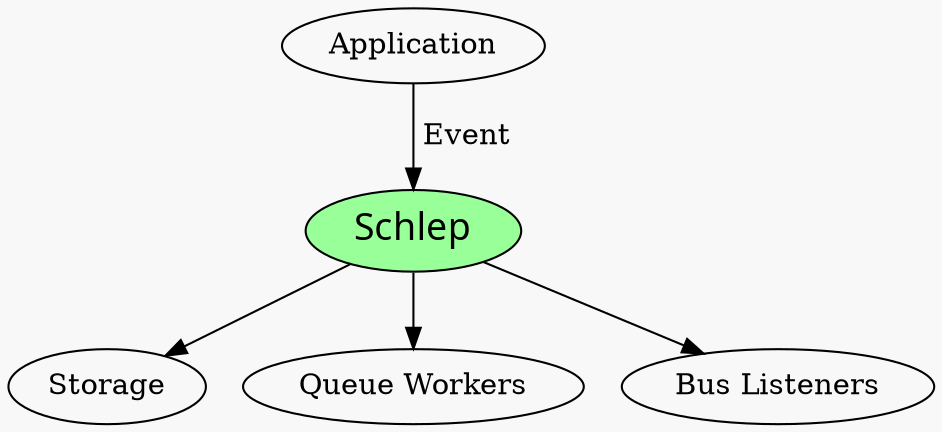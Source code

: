 digraph Readme {
  bgcolor="#F8F8F8"
  Schlep [style = filled, fillcolor="#99FF99",label="Schlep", fontname="sans", fontsize=18];
  Application -> Schlep [label=" Event"]
  Schlep -> Storage
  Schlep -> "Queue Workers"
  Schlep -> "Bus Listeners"
}
